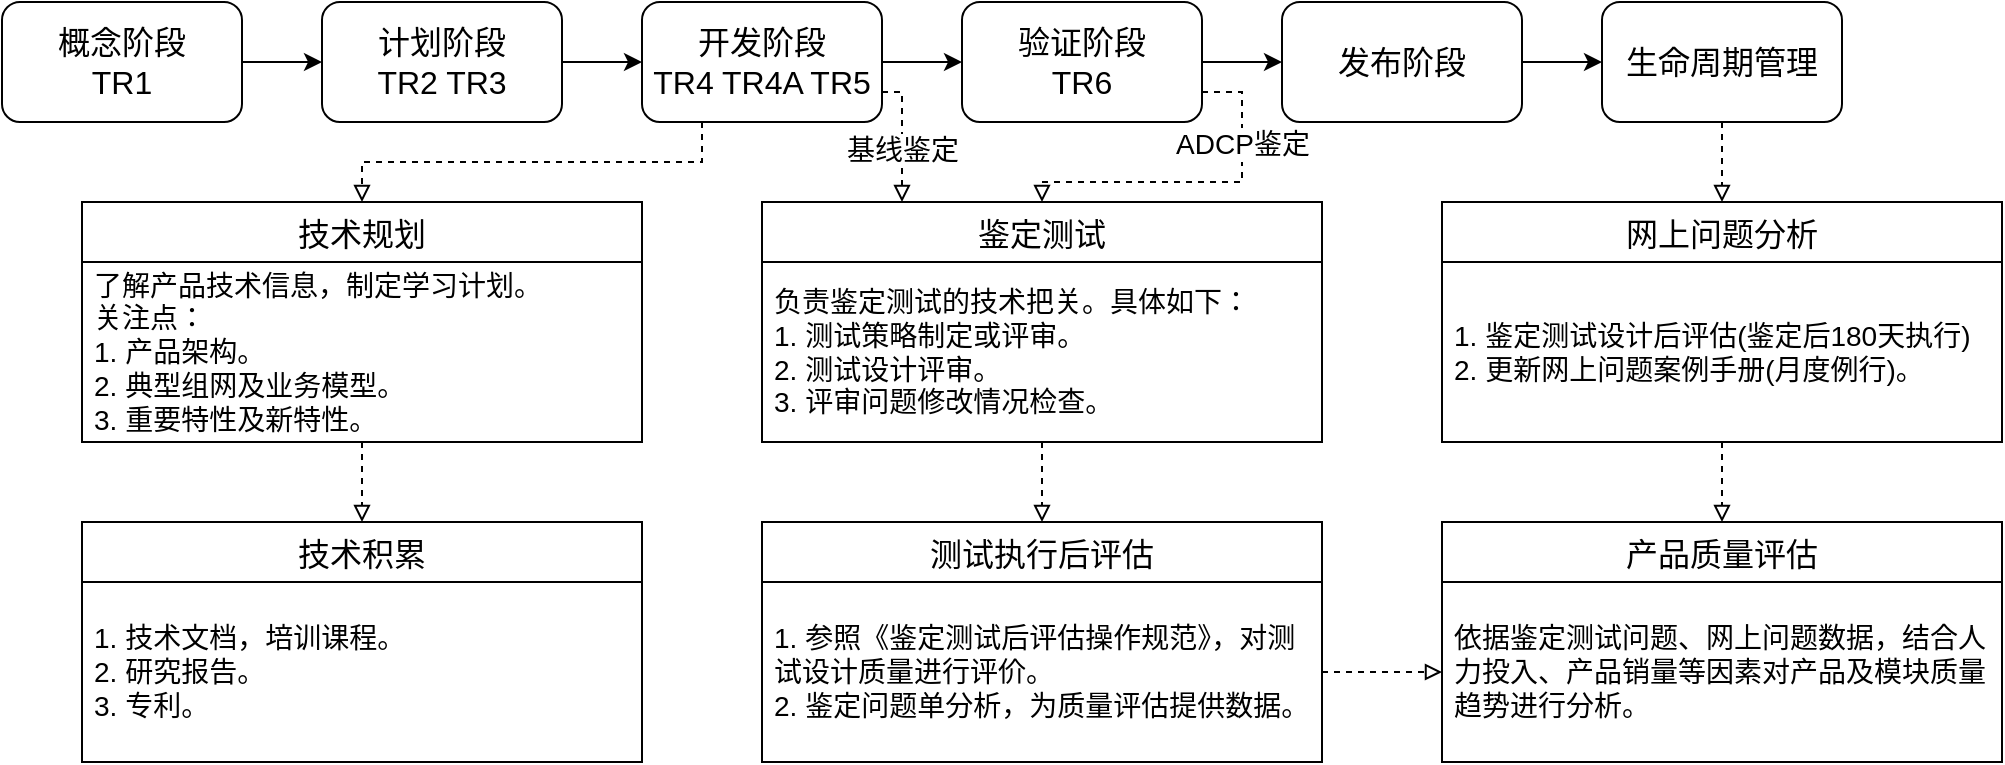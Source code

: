 <mxfile version="17.5.0" type="github" pages="2">
  <diagram id="eeHc00onXk_6_axVfq1E" name="TSE工作">
    <mxGraphModel dx="1102" dy="614" grid="0" gridSize="10" guides="1" tooltips="1" connect="1" arrows="1" fold="1" page="1" pageScale="1" pageWidth="1169" pageHeight="827" math="0" shadow="0">
      <root>
        <mxCell id="0" />
        <mxCell id="1" parent="0" />
        <mxCell id="JeqD6YOxb1yY-aTv0xNF-3" value="" style="edgeStyle=orthogonalEdgeStyle;rounded=0;orthogonalLoop=1;jettySize=auto;html=1;fontSize=16;" edge="1" parent="1" source="JeqD6YOxb1yY-aTv0xNF-1" target="JeqD6YOxb1yY-aTv0xNF-2">
          <mxGeometry relative="1" as="geometry" />
        </mxCell>
        <mxCell id="JeqD6YOxb1yY-aTv0xNF-1" value="概念阶段&lt;br&gt;TR1" style="rounded=1;whiteSpace=wrap;html=1;fontSize=16;" vertex="1" parent="1">
          <mxGeometry x="120" y="340" width="120" height="60" as="geometry" />
        </mxCell>
        <mxCell id="JeqD6YOxb1yY-aTv0xNF-5" value="" style="edgeStyle=orthogonalEdgeStyle;rounded=0;orthogonalLoop=1;jettySize=auto;html=1;fontSize=16;" edge="1" parent="1" source="JeqD6YOxb1yY-aTv0xNF-2" target="JeqD6YOxb1yY-aTv0xNF-4">
          <mxGeometry relative="1" as="geometry" />
        </mxCell>
        <mxCell id="JeqD6YOxb1yY-aTv0xNF-2" value="计划阶段&lt;br&gt;TR2 TR3" style="whiteSpace=wrap;html=1;rounded=1;fontSize=16;" vertex="1" parent="1">
          <mxGeometry x="280" y="340" width="120" height="60" as="geometry" />
        </mxCell>
        <mxCell id="JeqD6YOxb1yY-aTv0xNF-7" value="" style="edgeStyle=orthogonalEdgeStyle;rounded=0;orthogonalLoop=1;jettySize=auto;html=1;fontSize=16;" edge="1" parent="1" source="JeqD6YOxb1yY-aTv0xNF-4" target="JeqD6YOxb1yY-aTv0xNF-6">
          <mxGeometry relative="1" as="geometry" />
        </mxCell>
        <mxCell id="JeqD6YOxb1yY-aTv0xNF-28" style="edgeStyle=orthogonalEdgeStyle;rounded=0;orthogonalLoop=1;jettySize=auto;html=1;exitX=0.25;exitY=1;exitDx=0;exitDy=0;entryX=0.5;entryY=0;entryDx=0;entryDy=0;fontSize=11;dashed=1;endArrow=block;endFill=0;" edge="1" parent="1" source="JeqD6YOxb1yY-aTv0xNF-4" target="JeqD6YOxb1yY-aTv0xNF-15">
          <mxGeometry relative="1" as="geometry" />
        </mxCell>
        <mxCell id="JeqD6YOxb1yY-aTv0xNF-39" style="edgeStyle=orthogonalEdgeStyle;rounded=0;orthogonalLoop=1;jettySize=auto;html=1;exitX=1;exitY=0.75;exitDx=0;exitDy=0;entryX=0.25;entryY=0;entryDx=0;entryDy=0;dashed=1;fontSize=14;endArrow=block;endFill=0;" edge="1" parent="1" source="JeqD6YOxb1yY-aTv0xNF-4" target="JeqD6YOxb1yY-aTv0xNF-29">
          <mxGeometry relative="1" as="geometry">
            <Array as="points">
              <mxPoint x="570" y="385" />
            </Array>
          </mxGeometry>
        </mxCell>
        <mxCell id="JeqD6YOxb1yY-aTv0xNF-40" value="基线鉴定" style="edgeLabel;html=1;align=center;verticalAlign=middle;resizable=0;points=[];fontSize=14;" vertex="1" connectable="0" parent="JeqD6YOxb1yY-aTv0xNF-39">
          <mxGeometry x="0.573" relative="1" as="geometry">
            <mxPoint y="-12" as="offset" />
          </mxGeometry>
        </mxCell>
        <mxCell id="JeqD6YOxb1yY-aTv0xNF-4" value="开发阶段&lt;br&gt;TR4 TR4A TR5" style="whiteSpace=wrap;html=1;rounded=1;fontSize=16;" vertex="1" parent="1">
          <mxGeometry x="440" y="340" width="120" height="60" as="geometry" />
        </mxCell>
        <mxCell id="JeqD6YOxb1yY-aTv0xNF-9" value="" style="edgeStyle=orthogonalEdgeStyle;rounded=0;orthogonalLoop=1;jettySize=auto;html=1;fontSize=16;" edge="1" parent="1" source="JeqD6YOxb1yY-aTv0xNF-6" target="JeqD6YOxb1yY-aTv0xNF-8">
          <mxGeometry relative="1" as="geometry" />
        </mxCell>
        <mxCell id="JeqD6YOxb1yY-aTv0xNF-33" style="edgeStyle=orthogonalEdgeStyle;rounded=0;orthogonalLoop=1;jettySize=auto;html=1;exitX=1;exitY=0.75;exitDx=0;exitDy=0;entryX=0.5;entryY=0;entryDx=0;entryDy=0;dashed=1;fontSize=11;endArrow=block;endFill=0;" edge="1" parent="1" source="JeqD6YOxb1yY-aTv0xNF-6" target="JeqD6YOxb1yY-aTv0xNF-29">
          <mxGeometry relative="1" as="geometry">
            <Array as="points">
              <mxPoint x="740" y="385" />
              <mxPoint x="740" y="430" />
              <mxPoint x="640" y="430" />
            </Array>
          </mxGeometry>
        </mxCell>
        <mxCell id="JeqD6YOxb1yY-aTv0xNF-41" value="ADCP鉴定" style="edgeLabel;html=1;align=center;verticalAlign=middle;resizable=0;points=[];fontSize=14;" vertex="1" connectable="0" parent="JeqD6YOxb1yY-aTv0xNF-33">
          <mxGeometry x="-0.449" relative="1" as="geometry">
            <mxPoint y="-2" as="offset" />
          </mxGeometry>
        </mxCell>
        <mxCell id="JeqD6YOxb1yY-aTv0xNF-6" value="验证阶段&lt;br&gt;TR6" style="whiteSpace=wrap;html=1;rounded=1;fontSize=16;" vertex="1" parent="1">
          <mxGeometry x="600" y="340" width="120" height="60" as="geometry" />
        </mxCell>
        <mxCell id="JeqD6YOxb1yY-aTv0xNF-11" value="" style="edgeStyle=orthogonalEdgeStyle;rounded=0;orthogonalLoop=1;jettySize=auto;html=1;fontSize=16;" edge="1" parent="1" source="JeqD6YOxb1yY-aTv0xNF-8" target="JeqD6YOxb1yY-aTv0xNF-10">
          <mxGeometry relative="1" as="geometry" />
        </mxCell>
        <mxCell id="JeqD6YOxb1yY-aTv0xNF-8" value="发布阶段" style="whiteSpace=wrap;html=1;rounded=1;fontSize=16;" vertex="1" parent="1">
          <mxGeometry x="760" y="340" width="120" height="60" as="geometry" />
        </mxCell>
        <mxCell id="JeqD6YOxb1yY-aTv0xNF-34" style="edgeStyle=orthogonalEdgeStyle;rounded=0;orthogonalLoop=1;jettySize=auto;html=1;exitX=0.5;exitY=1;exitDx=0;exitDy=0;dashed=1;fontSize=11;endArrow=block;endFill=0;" edge="1" parent="1" source="JeqD6YOxb1yY-aTv0xNF-10" target="JeqD6YOxb1yY-aTv0xNF-35">
          <mxGeometry relative="1" as="geometry">
            <mxPoint x="950" y="440" as="targetPoint" />
            <Array as="points" />
          </mxGeometry>
        </mxCell>
        <mxCell id="JeqD6YOxb1yY-aTv0xNF-10" value="生命周期管理" style="whiteSpace=wrap;html=1;rounded=1;fontSize=16;" vertex="1" parent="1">
          <mxGeometry x="920" y="340" width="120" height="60" as="geometry" />
        </mxCell>
        <mxCell id="BR2zI3KA0C5TkDK85_fS-3" value="" style="edgeStyle=orthogonalEdgeStyle;rounded=0;orthogonalLoop=1;jettySize=auto;html=1;dashed=1;fontSize=14;endArrow=block;endFill=0;" edge="1" parent="1" source="JeqD6YOxb1yY-aTv0xNF-15" target="BR2zI3KA0C5TkDK85_fS-1">
          <mxGeometry relative="1" as="geometry" />
        </mxCell>
        <mxCell id="JeqD6YOxb1yY-aTv0xNF-15" value="技术规划" style="swimlane;fontStyle=0;childLayout=stackLayout;horizontal=1;startSize=30;horizontalStack=0;resizeParent=1;resizeParentMax=0;resizeLast=0;collapsible=1;marginBottom=0;labelBorderColor=none;fontSize=16;strokeColor=default;" vertex="1" parent="1">
          <mxGeometry x="160" y="440" width="280" height="120" as="geometry" />
        </mxCell>
        <mxCell id="JeqD6YOxb1yY-aTv0xNF-16" value="了解产品技术信息，制定学习计划。&#xa;关注点：&#xa;1. 产品架构。&#xa;2. 典型组网及业务模型。&#xa;3. 重要特性及新特性。" style="text;strokeColor=none;fillColor=none;align=left;verticalAlign=middle;spacingLeft=4;spacingRight=4;overflow=hidden;points=[[0,0.5],[1,0.5]];portConstraint=eastwest;rotatable=0;labelBorderColor=none;fontSize=14;whiteSpace=wrap;" vertex="1" parent="JeqD6YOxb1yY-aTv0xNF-15">
          <mxGeometry y="30" width="280" height="90" as="geometry" />
        </mxCell>
        <mxCell id="JeqD6YOxb1yY-aTv0xNF-44" value="" style="edgeStyle=orthogonalEdgeStyle;rounded=0;orthogonalLoop=1;jettySize=auto;html=1;dashed=1;fontSize=14;endArrow=block;endFill=0;" edge="1" parent="1" source="JeqD6YOxb1yY-aTv0xNF-29" target="JeqD6YOxb1yY-aTv0xNF-42">
          <mxGeometry relative="1" as="geometry" />
        </mxCell>
        <mxCell id="JeqD6YOxb1yY-aTv0xNF-29" value="鉴定测试" style="swimlane;fontStyle=0;childLayout=stackLayout;horizontal=1;startSize=30;horizontalStack=0;resizeParent=1;resizeParentMax=0;resizeLast=0;collapsible=1;marginBottom=0;labelBorderColor=none;fontSize=16;strokeColor=default;" vertex="1" parent="1">
          <mxGeometry x="500" y="440" width="280" height="120" as="geometry" />
        </mxCell>
        <mxCell id="JeqD6YOxb1yY-aTv0xNF-30" value="负责鉴定测试的技术把关。具体如下：&#xa;1. 测试策略制定或评审。&#xa;2. 测试设计评审。&#xa;3. 评审问题修改情况检查。" style="text;strokeColor=none;fillColor=none;align=left;verticalAlign=middle;spacingLeft=4;spacingRight=4;overflow=hidden;points=[[0,0.5],[1,0.5]];portConstraint=eastwest;rotatable=0;labelBorderColor=none;fontSize=14;whiteSpace=wrap;" vertex="1" parent="JeqD6YOxb1yY-aTv0xNF-29">
          <mxGeometry y="30" width="280" height="90" as="geometry" />
        </mxCell>
        <mxCell id="JeqD6YOxb1yY-aTv0xNF-48" value="" style="edgeStyle=orthogonalEdgeStyle;rounded=0;orthogonalLoop=1;jettySize=auto;html=1;dashed=1;fontSize=14;endArrow=block;endFill=0;" edge="1" parent="1" source="JeqD6YOxb1yY-aTv0xNF-35" target="JeqD6YOxb1yY-aTv0xNF-46">
          <mxGeometry relative="1" as="geometry" />
        </mxCell>
        <mxCell id="JeqD6YOxb1yY-aTv0xNF-35" value="网上问题分析" style="swimlane;fontStyle=0;childLayout=stackLayout;horizontal=1;startSize=30;horizontalStack=0;resizeParent=1;resizeParentMax=0;resizeLast=0;collapsible=1;marginBottom=0;labelBorderColor=none;fontSize=16;strokeColor=default;" vertex="1" parent="1">
          <mxGeometry x="840" y="440" width="280" height="120" as="geometry" />
        </mxCell>
        <mxCell id="JeqD6YOxb1yY-aTv0xNF-36" value="1. 鉴定测试设计后评估(鉴定后180天执行)&#xa;2. 更新网上问题案例手册(月度例行)。" style="text;strokeColor=none;fillColor=none;align=left;verticalAlign=middle;spacingLeft=4;spacingRight=4;overflow=hidden;points=[[0,0.5],[1,0.5]];portConstraint=eastwest;rotatable=0;labelBorderColor=none;fontSize=14;whiteSpace=wrap;" vertex="1" parent="JeqD6YOxb1yY-aTv0xNF-35">
          <mxGeometry y="30" width="280" height="90" as="geometry" />
        </mxCell>
        <mxCell id="JeqD6YOxb1yY-aTv0xNF-42" value="测试执行后评估" style="swimlane;fontStyle=0;childLayout=stackLayout;horizontal=1;startSize=30;horizontalStack=0;resizeParent=1;resizeParentMax=0;resizeLast=0;collapsible=1;marginBottom=0;labelBorderColor=none;fontSize=16;strokeColor=default;" vertex="1" parent="1">
          <mxGeometry x="500" y="600" width="280" height="120" as="geometry" />
        </mxCell>
        <mxCell id="JeqD6YOxb1yY-aTv0xNF-43" value="1. 参照《鉴定测试后评估操作规范》，对测试设计质量进行评价。&#xa;2. 鉴定问题单分析，为质量评估提供数据。" style="text;strokeColor=none;fillColor=none;align=left;verticalAlign=middle;spacingLeft=4;spacingRight=4;overflow=hidden;points=[[0,0.5],[1,0.5]];portConstraint=eastwest;rotatable=0;labelBorderColor=none;fontSize=14;whiteSpace=wrap;" vertex="1" parent="JeqD6YOxb1yY-aTv0xNF-42">
          <mxGeometry y="30" width="280" height="90" as="geometry" />
        </mxCell>
        <mxCell id="JeqD6YOxb1yY-aTv0xNF-46" value="产品质量评估" style="swimlane;fontStyle=0;childLayout=stackLayout;horizontal=1;startSize=30;horizontalStack=0;resizeParent=1;resizeParentMax=0;resizeLast=0;collapsible=1;marginBottom=0;labelBorderColor=none;fontSize=16;strokeColor=default;" vertex="1" parent="1">
          <mxGeometry x="840" y="600" width="280" height="120" as="geometry" />
        </mxCell>
        <mxCell id="JeqD6YOxb1yY-aTv0xNF-47" value="依据鉴定测试问题、网上问题数据，结合人力投入、产品销量等因素对产品及模块质量趋势进行分析。" style="text;strokeColor=none;fillColor=none;align=left;verticalAlign=middle;spacingLeft=4;spacingRight=4;overflow=hidden;points=[[0,0.5],[1,0.5]];portConstraint=eastwest;rotatable=0;labelBorderColor=none;fontSize=14;whiteSpace=wrap;" vertex="1" parent="JeqD6YOxb1yY-aTv0xNF-46">
          <mxGeometry y="30" width="280" height="90" as="geometry" />
        </mxCell>
        <mxCell id="JeqD6YOxb1yY-aTv0xNF-49" value="" style="edgeStyle=orthogonalEdgeStyle;rounded=0;orthogonalLoop=1;jettySize=auto;html=1;dashed=1;fontSize=14;endArrow=block;endFill=0;" edge="1" parent="1" source="JeqD6YOxb1yY-aTv0xNF-43" target="JeqD6YOxb1yY-aTv0xNF-47">
          <mxGeometry relative="1" as="geometry" />
        </mxCell>
        <mxCell id="JeqD6YOxb1yY-aTv0xNF-65" value="产品测试设计审计" style="whiteSpace=wrap;html=1;rounded=1;arcSize=50;align=center;verticalAlign=middle;strokeWidth=1;autosize=1;spacing=4;treeFolding=1;treeMoving=1;newEdgeStyle={&quot;edgeStyle&quot;:&quot;entityRelationEdgeStyle&quot;,&quot;startArrow&quot;:&quot;none&quot;,&quot;endArrow&quot;:&quot;none&quot;,&quot;segment&quot;:10,&quot;curved&quot;:1};labelBorderColor=none;fontSize=14;" vertex="1" visible="0" parent="1">
          <mxGeometry x="690" y="230" width="150" height="30" as="geometry" />
        </mxCell>
        <mxCell id="BR2zI3KA0C5TkDK85_fS-1" value="技术积累" style="swimlane;fontStyle=0;childLayout=stackLayout;horizontal=1;startSize=30;horizontalStack=0;resizeParent=1;resizeParentMax=0;resizeLast=0;collapsible=1;marginBottom=0;labelBorderColor=none;fontSize=16;strokeColor=default;" vertex="1" parent="1">
          <mxGeometry x="160" y="600" width="280" height="120" as="geometry" />
        </mxCell>
        <mxCell id="BR2zI3KA0C5TkDK85_fS-2" value="1. 技术文档，培训课程。&#xa;2. 研究报告。&#xa;3. 专利。" style="text;strokeColor=none;fillColor=none;align=left;verticalAlign=middle;spacingLeft=4;spacingRight=4;overflow=hidden;points=[[0,0.5],[1,0.5]];portConstraint=eastwest;rotatable=0;labelBorderColor=none;fontSize=14;whiteSpace=wrap;" vertex="1" parent="BR2zI3KA0C5TkDK85_fS-1">
          <mxGeometry y="30" width="280" height="90" as="geometry" />
        </mxCell>
      </root>
    </mxGraphModel>
  </diagram>
  <diagram id="-cHvWQbmiK0lZfy7Pkyq" name="测试体系平台工作">
    <mxGraphModel dx="1102" dy="614" grid="1" gridSize="10" guides="1" tooltips="1" connect="1" arrows="1" fold="1" page="1" pageScale="1" pageWidth="1169" pageHeight="827" math="0" shadow="0">
      <root>
        <mxCell id="0" />
        <mxCell id="1" parent="0" />
        <mxCell id="LwoxNr1C8rv6MOviZGpf-1" value="测试体系平台事务以及数字化建设" style="html=1;shadow=0;dashed=0;align=center;verticalAlign=middle;shape=mxgraph.arrows2.arrow;dy=0;dx=30;notch=30;labelBorderColor=none;fontSize=16;strokeColor=default;" vertex="1" parent="1">
          <mxGeometry x="40" y="240" width="1000" height="40" as="geometry" />
        </mxCell>
        <mxCell id="LwoxNr1C8rv6MOviZGpf-2" value="集采测试数据管理" style="whiteSpace=wrap;html=1;rounded=1;arcSize=50;align=center;verticalAlign=middle;strokeWidth=1;autosize=1;spacing=4;treeFolding=1;treeMoving=1;newEdgeStyle={&quot;edgeStyle&quot;:&quot;entityRelationEdgeStyle&quot;,&quot;startArrow&quot;:&quot;none&quot;,&quot;endArrow&quot;:&quot;none&quot;,&quot;segment&quot;:10,&quot;curved&quot;:1};labelBorderColor=none;fontSize=14;" vertex="1" parent="1">
          <mxGeometry x="60" y="170" width="150" height="30" as="geometry" />
        </mxCell>
        <mxCell id="LwoxNr1C8rv6MOviZGpf-3" value="重大问题同步" style="whiteSpace=wrap;html=1;rounded=1;arcSize=50;align=center;verticalAlign=middle;strokeWidth=1;autosize=1;spacing=4;treeFolding=1;treeMoving=1;newEdgeStyle={&quot;edgeStyle&quot;:&quot;entityRelationEdgeStyle&quot;,&quot;startArrow&quot;:&quot;none&quot;,&quot;endArrow&quot;:&quot;none&quot;,&quot;segment&quot;:10,&quot;curved&quot;:1};labelBorderColor=none;fontSize=14;" vertex="1" parent="1">
          <mxGeometry x="675" y="170" width="120" height="30" as="geometry" />
        </mxCell>
        <mxCell id="LwoxNr1C8rv6MOviZGpf-4" value="网上问题分析" style="whiteSpace=wrap;html=1;rounded=1;arcSize=50;align=center;verticalAlign=middle;strokeWidth=1;autosize=1;spacing=4;treeFolding=1;treeMoving=1;newEdgeStyle={&quot;edgeStyle&quot;:&quot;entityRelationEdgeStyle&quot;,&quot;startArrow&quot;:&quot;none&quot;,&quot;endArrow&quot;:&quot;none&quot;,&quot;segment&quot;:10,&quot;curved&quot;:1};labelBorderColor=none;fontSize=14;" vertex="1" parent="1">
          <mxGeometry x="275" y="170" width="120" height="30" as="geometry" />
        </mxCell>
        <mxCell id="LwoxNr1C8rv6MOviZGpf-5" value="测试体系考试" style="whiteSpace=wrap;html=1;rounded=1;arcSize=50;align=center;verticalAlign=middle;strokeWidth=1;autosize=1;spacing=4;treeFolding=1;treeMoving=1;newEdgeStyle={&quot;edgeStyle&quot;:&quot;entityRelationEdgeStyle&quot;,&quot;startArrow&quot;:&quot;none&quot;,&quot;endArrow&quot;:&quot;none&quot;,&quot;segment&quot;:10,&quot;curved&quot;:1};labelBorderColor=none;fontSize=14;" vertex="1" parent="1">
          <mxGeometry x="475" y="170" width="120" height="30" as="geometry" />
        </mxCell>
        <mxCell id="LwoxNr1C8rv6MOviZGpf-6" value="CMO工作" style="whiteSpace=wrap;html=1;rounded=1;arcSize=50;align=center;verticalAlign=middle;strokeWidth=1;autosize=1;spacing=4;treeFolding=1;treeMoving=1;newEdgeStyle={&quot;edgeStyle&quot;:&quot;entityRelationEdgeStyle&quot;,&quot;startArrow&quot;:&quot;none&quot;,&quot;endArrow&quot;:&quot;none&quot;,&quot;segment&quot;:10,&quot;curved&quot;:1};labelBorderColor=none;fontSize=14;flipH=0;" vertex="1" parent="1">
          <mxGeometry x="107.5" y="320" width="100" height="30" as="geometry" />
        </mxCell>
        <mxCell id="LwoxNr1C8rv6MOviZGpf-7" value="专利工作" style="whiteSpace=wrap;html=1;rounded=1;arcSize=50;align=center;verticalAlign=middle;strokeWidth=1;autosize=1;spacing=4;treeFolding=1;treeMoving=1;newEdgeStyle={&quot;edgeStyle&quot;:&quot;entityRelationEdgeStyle&quot;,&quot;startArrow&quot;:&quot;none&quot;,&quot;endArrow&quot;:&quot;none&quot;,&quot;segment&quot;:10,&quot;curved&quot;:1};labelBorderColor=none;fontSize=14;flipH=0;" vertex="1" parent="1">
          <mxGeometry x="362.5" y="320" width="100" height="30" as="geometry" />
        </mxCell>
        <mxCell id="LwoxNr1C8rv6MOviZGpf-8" value="ITTP数据管理" style="whiteSpace=wrap;html=1;rounded=1;arcSize=50;align=center;verticalAlign=middle;strokeWidth=1;autosize=1;spacing=4;treeFolding=1;treeMoving=1;newEdgeStyle={&quot;edgeStyle&quot;:&quot;entityRelationEdgeStyle&quot;,&quot;startArrow&quot;:&quot;none&quot;,&quot;endArrow&quot;:&quot;none&quot;,&quot;segment&quot;:10,&quot;curved&quot;:1};labelBorderColor=none;fontSize=14;flipH=0;" vertex="1" parent="1">
          <mxGeometry x="602.5" y="320" width="130" height="30" as="geometry" />
        </mxCell>
        <mxCell id="LwoxNr1C8rv6MOviZGpf-9" value="产品测试设计审计" style="whiteSpace=wrap;html=1;rounded=1;arcSize=50;align=center;verticalAlign=middle;strokeWidth=1;autosize=1;spacing=4;treeFolding=1;treeMoving=1;newEdgeStyle={&quot;edgeStyle&quot;:&quot;entityRelationEdgeStyle&quot;,&quot;startArrow&quot;:&quot;none&quot;,&quot;endArrow&quot;:&quot;none&quot;,&quot;segment&quot;:10,&quot;curved&quot;:1};labelBorderColor=none;fontSize=14;" vertex="1" collapsed="1" parent="1">
          <mxGeometry x="860" y="170" width="150" height="30" as="geometry" />
        </mxCell>
        <mxCell id="LwoxNr1C8rv6MOviZGpf-10" value="TestBlade" style="whiteSpace=wrap;html=1;rounded=1;arcSize=50;align=center;verticalAlign=middle;strokeWidth=1;autosize=1;spacing=4;treeFolding=1;treeMoving=1;newEdgeStyle={&quot;edgeStyle&quot;:&quot;entityRelationEdgeStyle&quot;,&quot;startArrow&quot;:&quot;none&quot;,&quot;endArrow&quot;:&quot;none&quot;,&quot;segment&quot;:10,&quot;curved&quot;:1};labelBorderColor=none;fontSize=14;flipH=0;" vertex="1" collapsed="1" parent="1">
          <mxGeometry x="872.5" y="320" width="100" height="30" as="geometry" />
        </mxCell>
      </root>
    </mxGraphModel>
  </diagram>
</mxfile>
